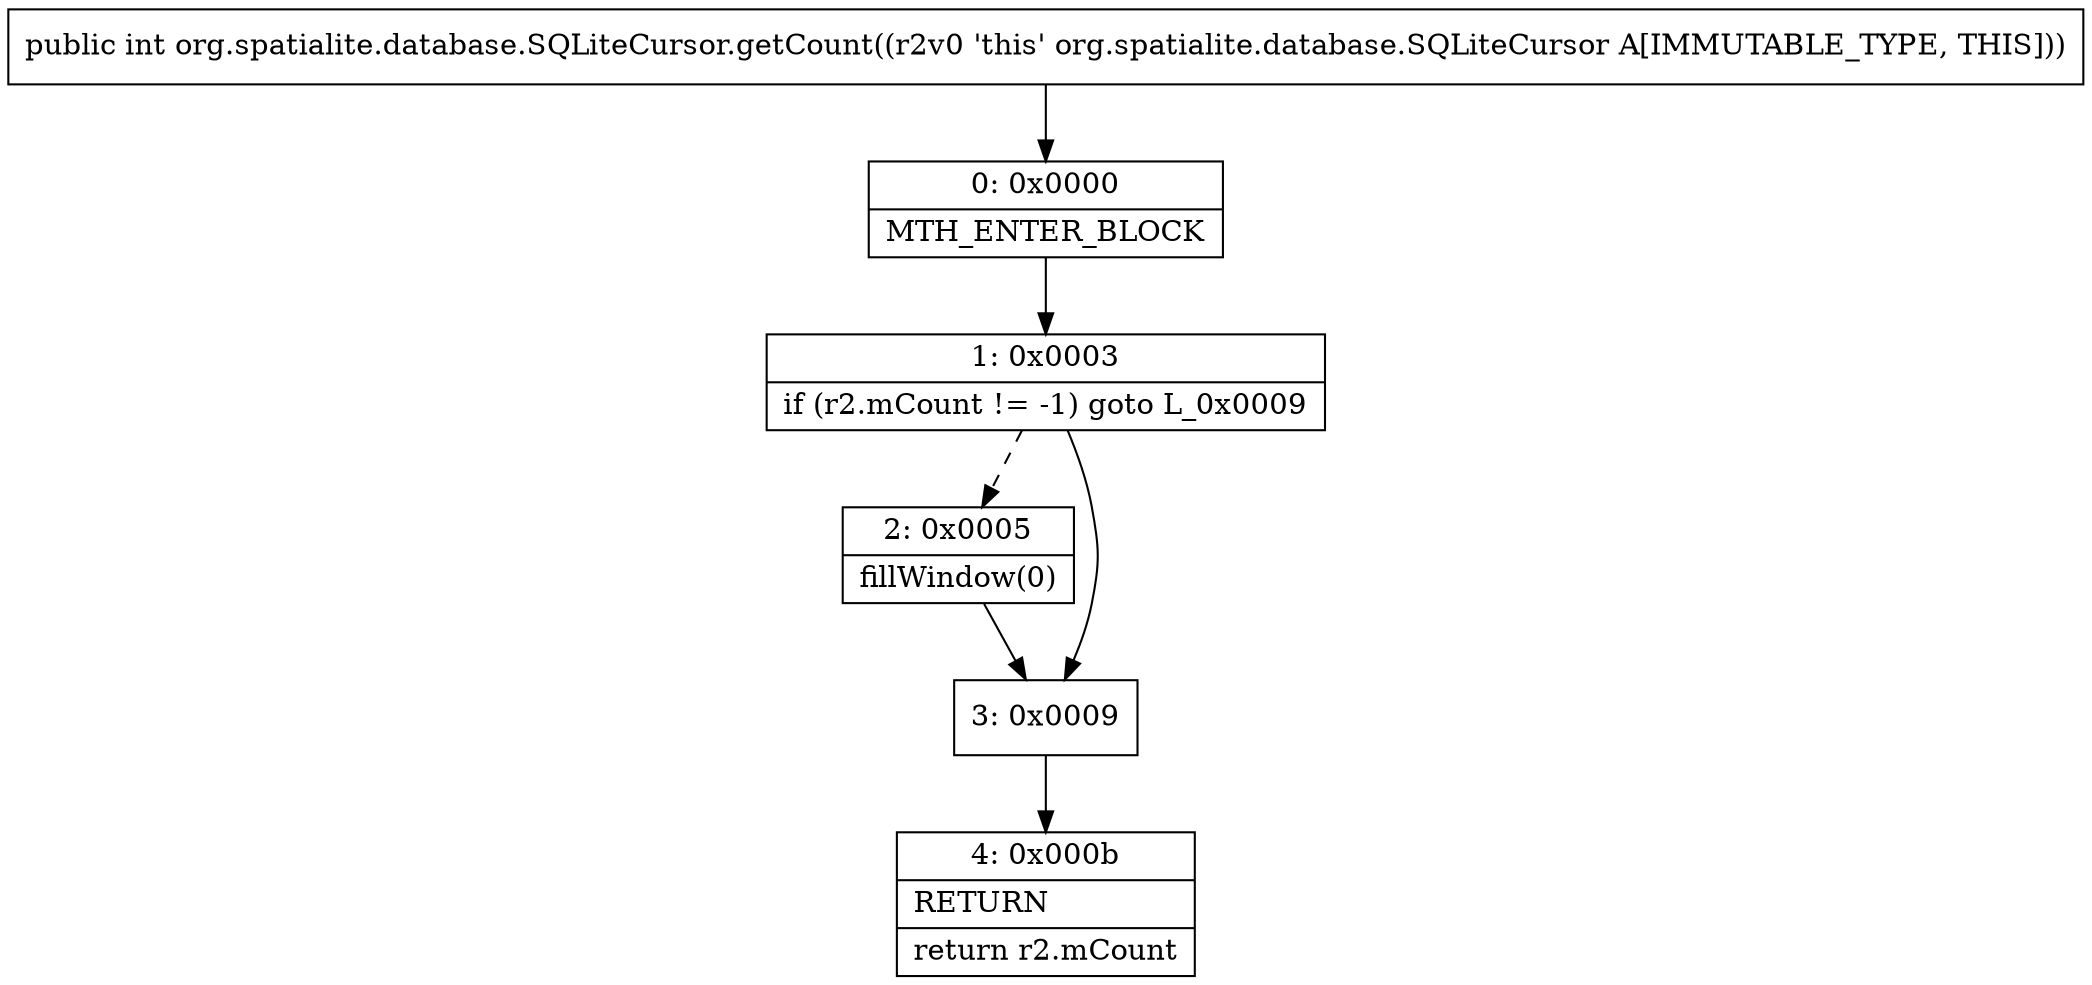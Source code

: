 digraph "CFG fororg.spatialite.database.SQLiteCursor.getCount()I" {
Node_0 [shape=record,label="{0\:\ 0x0000|MTH_ENTER_BLOCK\l}"];
Node_1 [shape=record,label="{1\:\ 0x0003|if (r2.mCount != \-1) goto L_0x0009\l}"];
Node_2 [shape=record,label="{2\:\ 0x0005|fillWindow(0)\l}"];
Node_3 [shape=record,label="{3\:\ 0x0009}"];
Node_4 [shape=record,label="{4\:\ 0x000b|RETURN\l|return r2.mCount\l}"];
MethodNode[shape=record,label="{public int org.spatialite.database.SQLiteCursor.getCount((r2v0 'this' org.spatialite.database.SQLiteCursor A[IMMUTABLE_TYPE, THIS])) }"];
MethodNode -> Node_0;
Node_0 -> Node_1;
Node_1 -> Node_2[style=dashed];
Node_1 -> Node_3;
Node_2 -> Node_3;
Node_3 -> Node_4;
}

